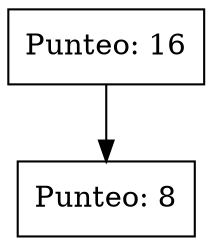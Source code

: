 digraph G{
node0[shape = record,label = "Punteo: 16"];
node1[shape = record,label = "Punteo: 8"];
node0->node1}
